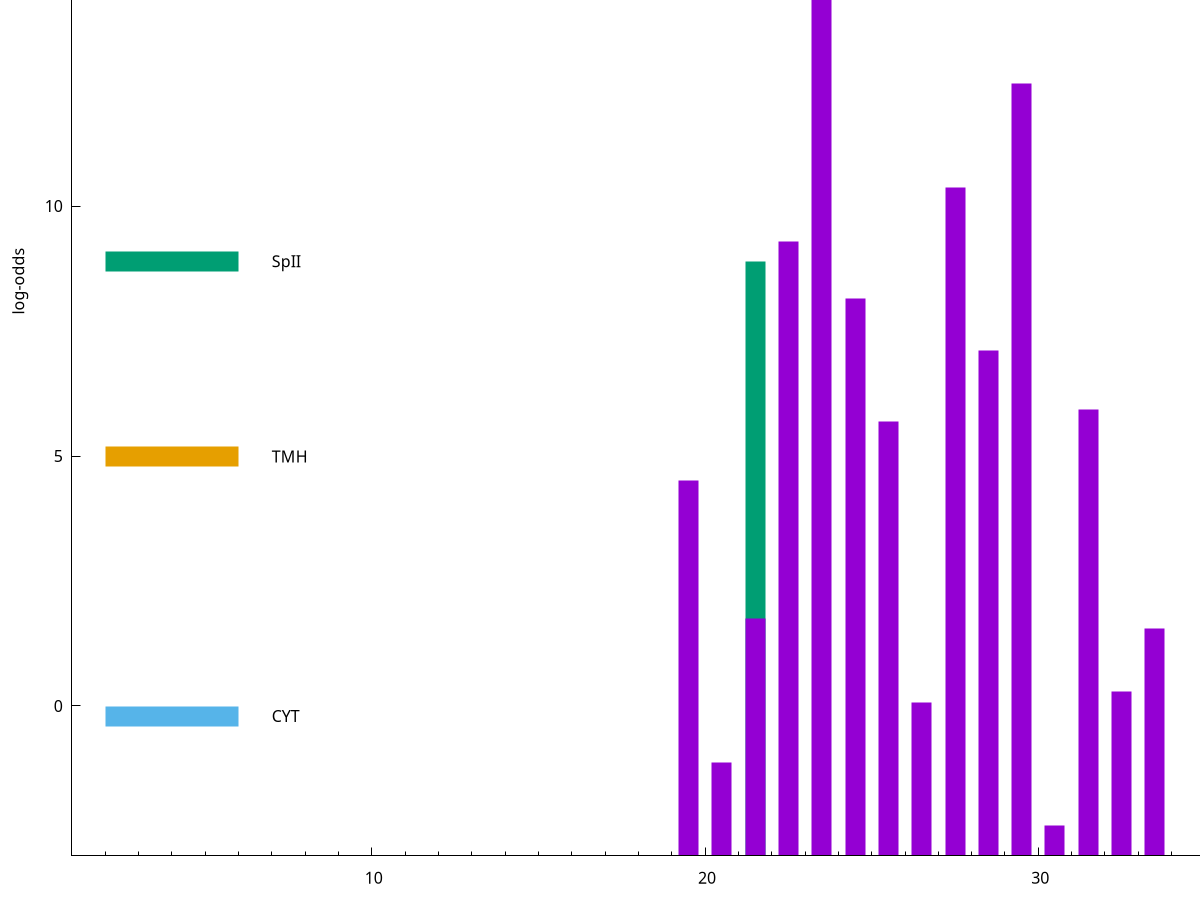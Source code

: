 set title "LipoP predictions for SRR4017833.gff"
set size 2., 1.4
set xrange [1:70] 
set mxtics 10
set yrange [-3:20]
set y2range [0:23]
set ylabel "log-odds"
set term postscript eps color solid "Helvetica" 30
set output "SRR4017833.gff72.eps"
set arrow from 2,15.0938 to 6,15.0938 nohead lt 1 lw 20
set label "SpI" at 7,15.0938
set arrow from 2,8.89494 to 6,8.89494 nohead lt 2 lw 20
set label "SpII" at 7,8.89494
set arrow from 2,4.99328 to 6,4.99328 nohead lt 4 lw 20
set label "TMH" at 7,4.99328
set arrow from 2,-0.200913 to 6,-0.200913 nohead lt 3 lw 20
set label "CYT" at 7,-0.200913
set arrow from 2,15.0938 to 6,15.0938 nohead lt 1 lw 20
set label "SpI" at 7,15.0938
# NOTE: The scores below are the log-odds scores with the threshold
# NOTE: subtracted (a hack to make gnuplot make the histogram all
# NOTE: look nice).
plot "-" axes x1y2 title "" with impulses lt 2 lw 20, "-" axes x1y2 title "" with impulses lt 1 lw 20
21.500000 11.894940
e
23.500000 17.711900
29.500000 15.450900
27.500000 13.382200
22.500000 12.301900
24.500000 11.151380
28.500000 10.116420
31.500000 8.926640
25.500000 8.686800
19.500000 7.516760
21.500000 4.741610
33.500000 4.556070
32.500000 3.286092
26.500000 3.067235
20.500000 1.878250
30.500000 0.607940
e
exit

